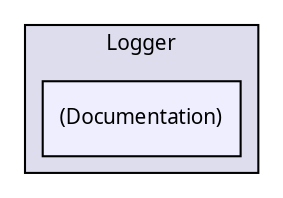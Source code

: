 digraph "Solution/Solution/Alicorn/Build/Logger/(Documentation)" {
  compound=true
  node [ fontsize="10", fontname="Verdana"];
  edge [ labelfontsize="10", labelfontname="Verdana"];
  subgraph clusterdir_78c4bafb3df9ca36695e62ecf21eeacf {
    graph [ bgcolor="#ddddee", pencolor="black", label="Logger" fontname="Verdana", fontsize="10", URL="dir_78c4bafb3df9ca36695e62ecf21eeacf.html"]
  dir_b1ea0560c386aa2e7a54c10122b73257 [shape=box, label="(Documentation)", style="filled", fillcolor="#eeeeff", pencolor="black", URL="dir_b1ea0560c386aa2e7a54c10122b73257.html"];
  }
}
